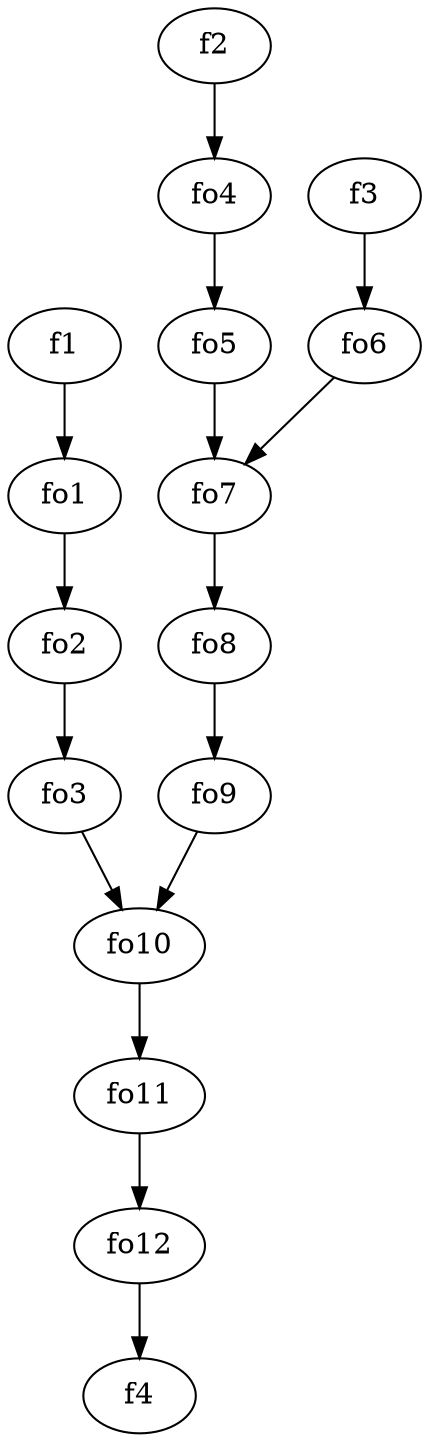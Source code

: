strict digraph  {
f1;
f2;
f3;
f4;
fo1;
fo2;
fo3;
fo4;
fo5;
fo6;
fo7;
fo8;
fo9;
fo10;
fo11;
fo12;
f1 -> fo1  [weight=2];
f2 -> fo4  [weight=2];
f3 -> fo6  [weight=2];
fo1 -> fo2  [weight=2];
fo2 -> fo3  [weight=2];
fo3 -> fo10  [weight=2];
fo4 -> fo5  [weight=2];
fo5 -> fo7  [weight=2];
fo6 -> fo7  [weight=2];
fo7 -> fo8  [weight=2];
fo8 -> fo9  [weight=2];
fo9 -> fo10  [weight=2];
fo10 -> fo11  [weight=2];
fo11 -> fo12  [weight=2];
fo12 -> f4  [weight=2];
}
